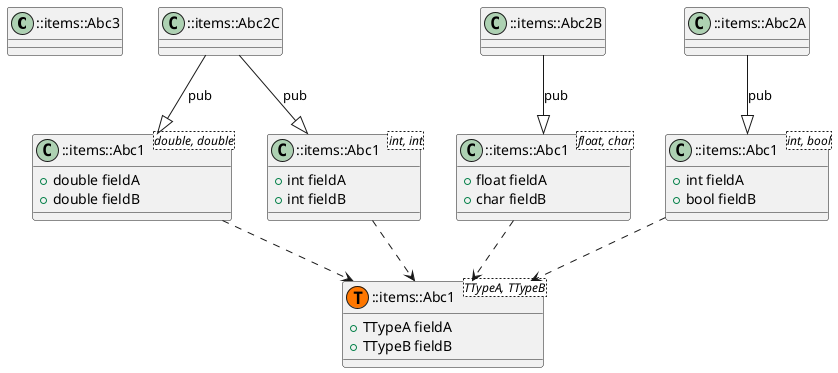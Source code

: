 @startuml

class "::items::Abc3" as item_0 {
}
class "::items::Abc2C" as item_1 {
}
class "::items::Abc2B" as item_2 {
}
class "::items::Abc2A" as item_3 {
}
class "::items::Abc1" as item_4 <TTypeA, TTypeB> <<T,#FF7700>> {
    {field} + TTypeA fieldA
    {field} + TTypeB fieldB
}
class "::items::Abc1<double, double>" as item_5 {
    {field} + double fieldA
    {field} + double fieldB
}
class "::items::Abc1<int, int>" as item_6 {
    {field} + int fieldA
    {field} + int fieldB
}
class "::items::Abc1<float, char>" as item_7 {
    {field} + float fieldA
    {field} + char fieldB
}
class "::items::Abc1<int, bool>" as item_8 {
    {field} + int fieldA
    {field} + bool fieldB
}

' ::items::Abc2C --|> ::items::Abc1<double, double>
item_1 --|> item_5: "pub"
' ::items::Abc2C --|> ::items::Abc1<int, int>
item_1 --|> item_6: "pub"
' ::items::Abc2B --|> ::items::Abc1<float, char>
item_2 --|> item_7: "pub"
' ::items::Abc2A --|> ::items::Abc1<int, bool>
item_3 --|> item_8: "pub"
' ::items::Abc1<double, double> ..> ::items::Abc1
item_5 ..> item_4
' ::items::Abc1<int, int> ..> ::items::Abc1
item_6 ..> item_4
' ::items::Abc1<float, char> ..> ::items::Abc1
item_7 ..> item_4
' ::items::Abc1<int, bool> ..> ::items::Abc1
item_8 ..> item_4

@enduml
